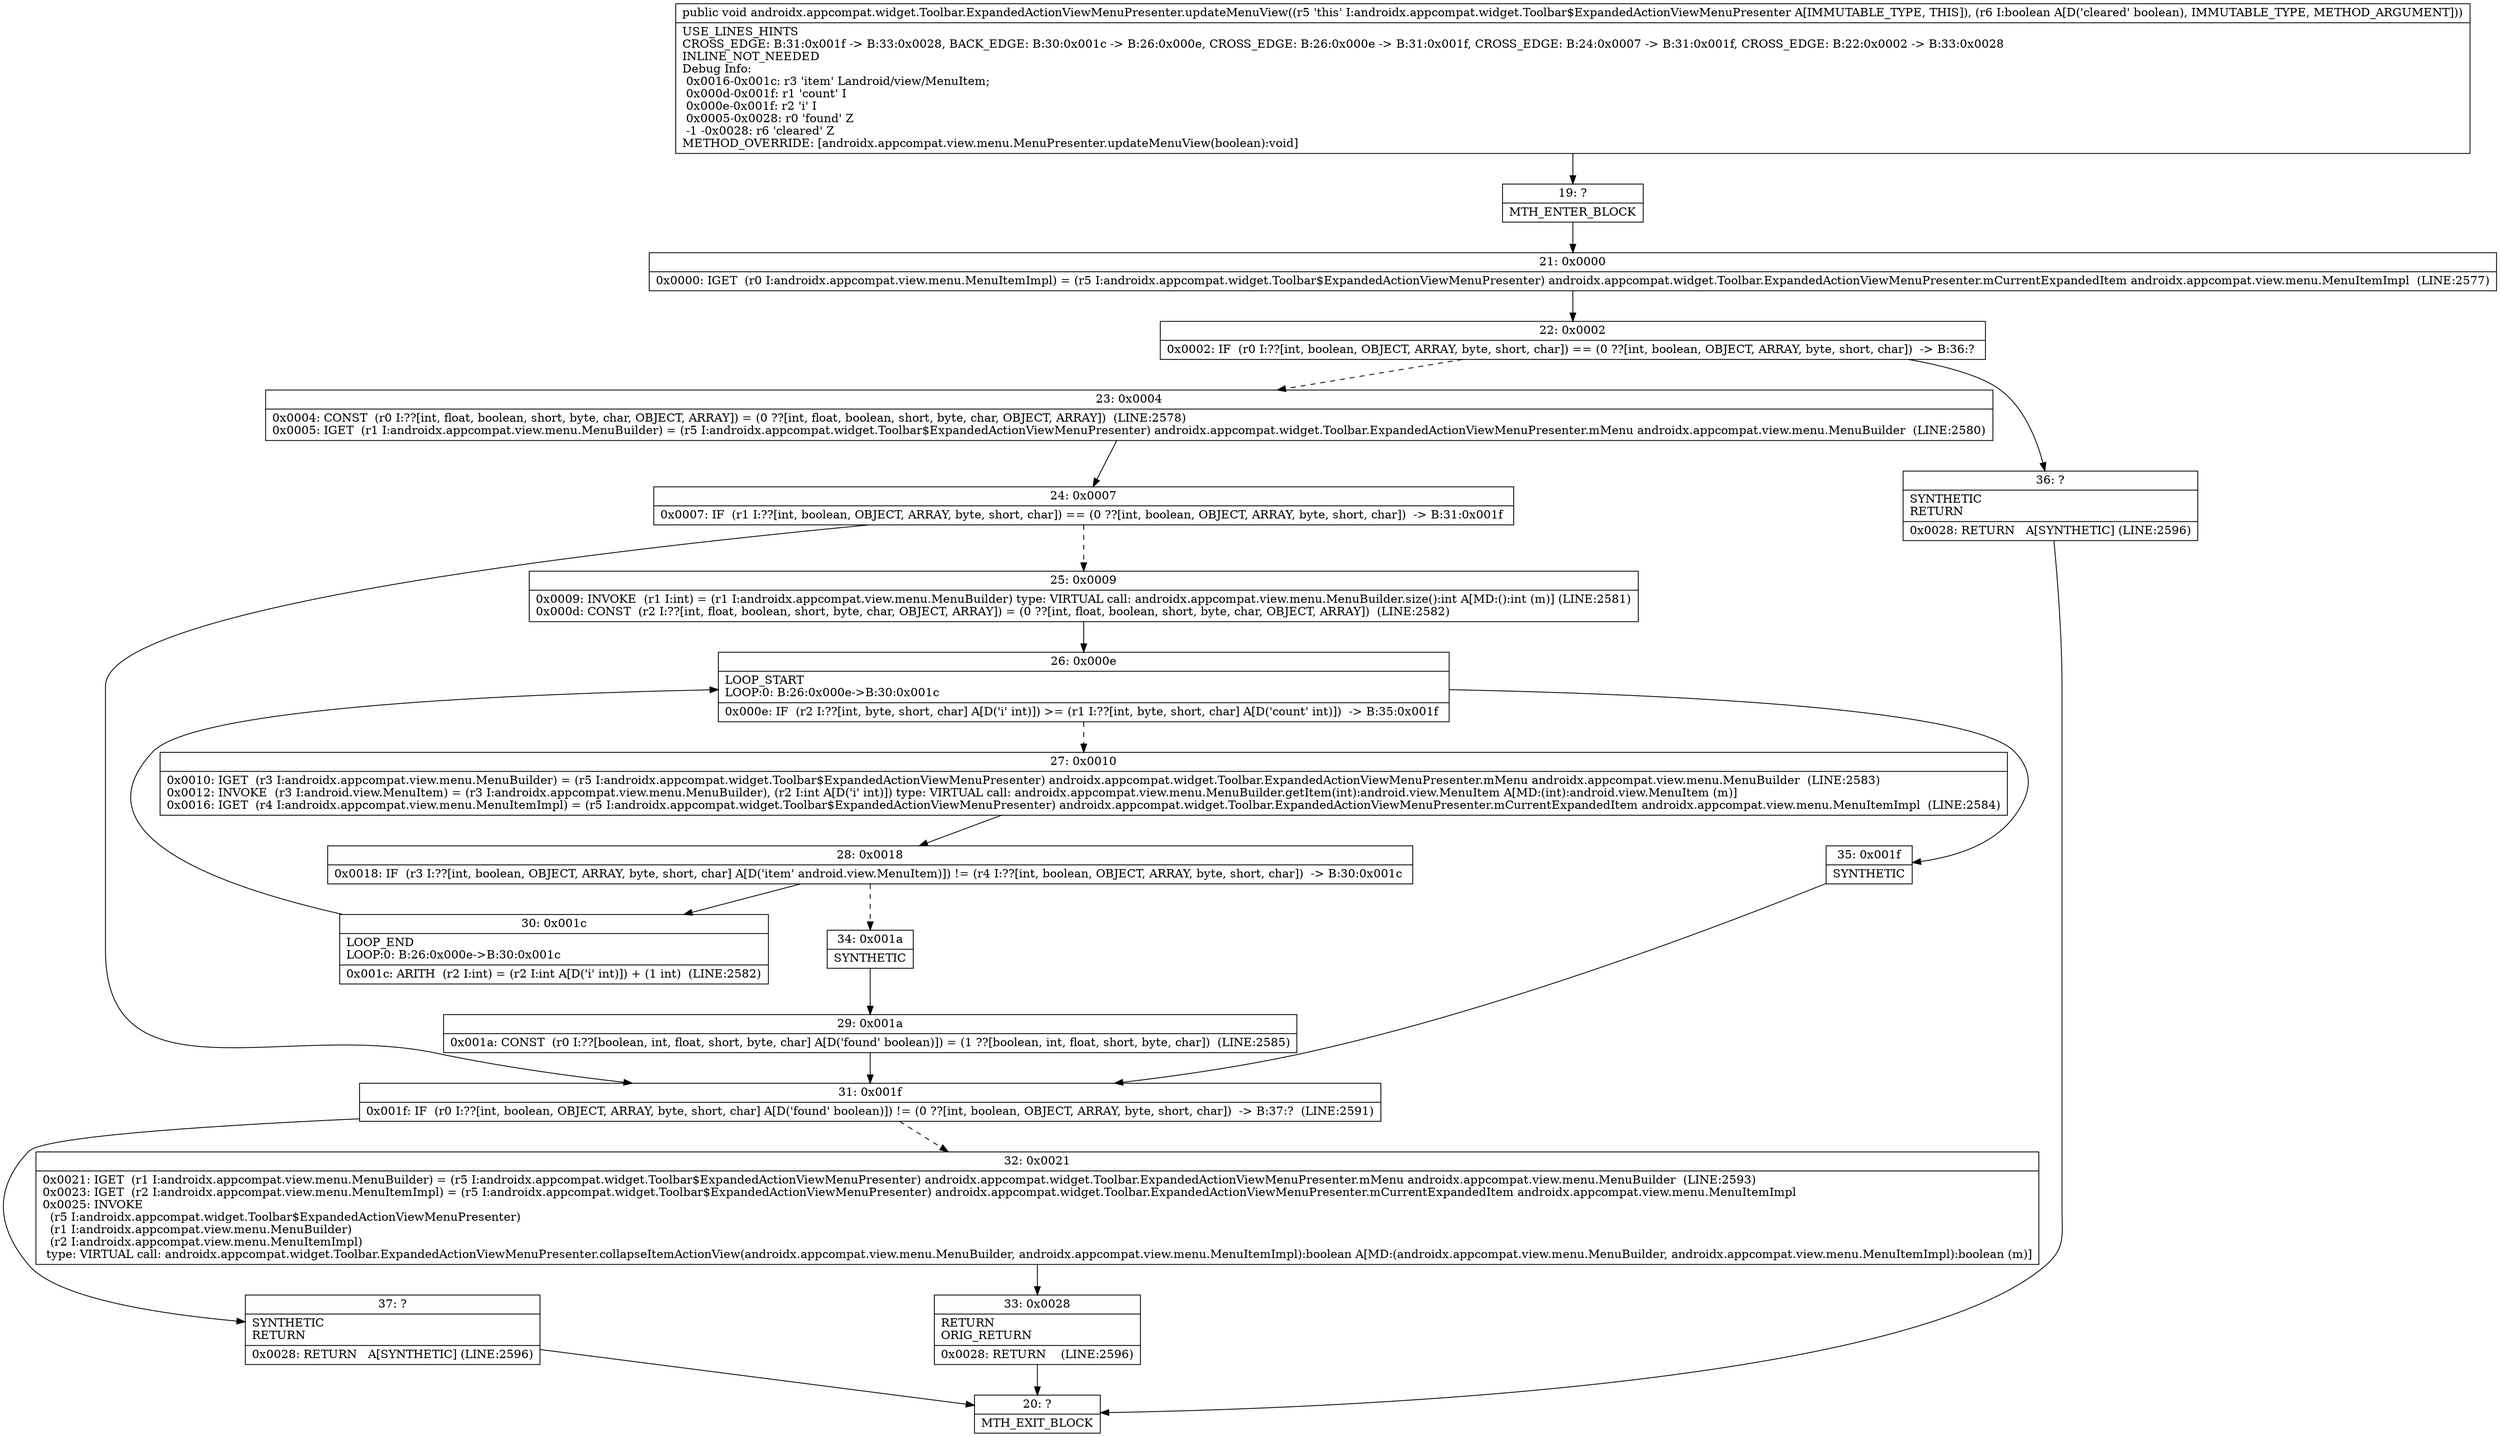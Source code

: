 digraph "CFG forandroidx.appcompat.widget.Toolbar.ExpandedActionViewMenuPresenter.updateMenuView(Z)V" {
Node_19 [shape=record,label="{19\:\ ?|MTH_ENTER_BLOCK\l}"];
Node_21 [shape=record,label="{21\:\ 0x0000|0x0000: IGET  (r0 I:androidx.appcompat.view.menu.MenuItemImpl) = (r5 I:androidx.appcompat.widget.Toolbar$ExpandedActionViewMenuPresenter) androidx.appcompat.widget.Toolbar.ExpandedActionViewMenuPresenter.mCurrentExpandedItem androidx.appcompat.view.menu.MenuItemImpl  (LINE:2577)\l}"];
Node_22 [shape=record,label="{22\:\ 0x0002|0x0002: IF  (r0 I:??[int, boolean, OBJECT, ARRAY, byte, short, char]) == (0 ??[int, boolean, OBJECT, ARRAY, byte, short, char])  \-\> B:36:? \l}"];
Node_23 [shape=record,label="{23\:\ 0x0004|0x0004: CONST  (r0 I:??[int, float, boolean, short, byte, char, OBJECT, ARRAY]) = (0 ??[int, float, boolean, short, byte, char, OBJECT, ARRAY])  (LINE:2578)\l0x0005: IGET  (r1 I:androidx.appcompat.view.menu.MenuBuilder) = (r5 I:androidx.appcompat.widget.Toolbar$ExpandedActionViewMenuPresenter) androidx.appcompat.widget.Toolbar.ExpandedActionViewMenuPresenter.mMenu androidx.appcompat.view.menu.MenuBuilder  (LINE:2580)\l}"];
Node_24 [shape=record,label="{24\:\ 0x0007|0x0007: IF  (r1 I:??[int, boolean, OBJECT, ARRAY, byte, short, char]) == (0 ??[int, boolean, OBJECT, ARRAY, byte, short, char])  \-\> B:31:0x001f \l}"];
Node_25 [shape=record,label="{25\:\ 0x0009|0x0009: INVOKE  (r1 I:int) = (r1 I:androidx.appcompat.view.menu.MenuBuilder) type: VIRTUAL call: androidx.appcompat.view.menu.MenuBuilder.size():int A[MD:():int (m)] (LINE:2581)\l0x000d: CONST  (r2 I:??[int, float, boolean, short, byte, char, OBJECT, ARRAY]) = (0 ??[int, float, boolean, short, byte, char, OBJECT, ARRAY])  (LINE:2582)\l}"];
Node_26 [shape=record,label="{26\:\ 0x000e|LOOP_START\lLOOP:0: B:26:0x000e\-\>B:30:0x001c\l|0x000e: IF  (r2 I:??[int, byte, short, char] A[D('i' int)]) \>= (r1 I:??[int, byte, short, char] A[D('count' int)])  \-\> B:35:0x001f \l}"];
Node_27 [shape=record,label="{27\:\ 0x0010|0x0010: IGET  (r3 I:androidx.appcompat.view.menu.MenuBuilder) = (r5 I:androidx.appcompat.widget.Toolbar$ExpandedActionViewMenuPresenter) androidx.appcompat.widget.Toolbar.ExpandedActionViewMenuPresenter.mMenu androidx.appcompat.view.menu.MenuBuilder  (LINE:2583)\l0x0012: INVOKE  (r3 I:android.view.MenuItem) = (r3 I:androidx.appcompat.view.menu.MenuBuilder), (r2 I:int A[D('i' int)]) type: VIRTUAL call: androidx.appcompat.view.menu.MenuBuilder.getItem(int):android.view.MenuItem A[MD:(int):android.view.MenuItem (m)]\l0x0016: IGET  (r4 I:androidx.appcompat.view.menu.MenuItemImpl) = (r5 I:androidx.appcompat.widget.Toolbar$ExpandedActionViewMenuPresenter) androidx.appcompat.widget.Toolbar.ExpandedActionViewMenuPresenter.mCurrentExpandedItem androidx.appcompat.view.menu.MenuItemImpl  (LINE:2584)\l}"];
Node_28 [shape=record,label="{28\:\ 0x0018|0x0018: IF  (r3 I:??[int, boolean, OBJECT, ARRAY, byte, short, char] A[D('item' android.view.MenuItem)]) != (r4 I:??[int, boolean, OBJECT, ARRAY, byte, short, char])  \-\> B:30:0x001c \l}"];
Node_30 [shape=record,label="{30\:\ 0x001c|LOOP_END\lLOOP:0: B:26:0x000e\-\>B:30:0x001c\l|0x001c: ARITH  (r2 I:int) = (r2 I:int A[D('i' int)]) + (1 int)  (LINE:2582)\l}"];
Node_34 [shape=record,label="{34\:\ 0x001a|SYNTHETIC\l}"];
Node_29 [shape=record,label="{29\:\ 0x001a|0x001a: CONST  (r0 I:??[boolean, int, float, short, byte, char] A[D('found' boolean)]) = (1 ??[boolean, int, float, short, byte, char])  (LINE:2585)\l}"];
Node_35 [shape=record,label="{35\:\ 0x001f|SYNTHETIC\l}"];
Node_31 [shape=record,label="{31\:\ 0x001f|0x001f: IF  (r0 I:??[int, boolean, OBJECT, ARRAY, byte, short, char] A[D('found' boolean)]) != (0 ??[int, boolean, OBJECT, ARRAY, byte, short, char])  \-\> B:37:?  (LINE:2591)\l}"];
Node_32 [shape=record,label="{32\:\ 0x0021|0x0021: IGET  (r1 I:androidx.appcompat.view.menu.MenuBuilder) = (r5 I:androidx.appcompat.widget.Toolbar$ExpandedActionViewMenuPresenter) androidx.appcompat.widget.Toolbar.ExpandedActionViewMenuPresenter.mMenu androidx.appcompat.view.menu.MenuBuilder  (LINE:2593)\l0x0023: IGET  (r2 I:androidx.appcompat.view.menu.MenuItemImpl) = (r5 I:androidx.appcompat.widget.Toolbar$ExpandedActionViewMenuPresenter) androidx.appcompat.widget.Toolbar.ExpandedActionViewMenuPresenter.mCurrentExpandedItem androidx.appcompat.view.menu.MenuItemImpl \l0x0025: INVOKE  \l  (r5 I:androidx.appcompat.widget.Toolbar$ExpandedActionViewMenuPresenter)\l  (r1 I:androidx.appcompat.view.menu.MenuBuilder)\l  (r2 I:androidx.appcompat.view.menu.MenuItemImpl)\l type: VIRTUAL call: androidx.appcompat.widget.Toolbar.ExpandedActionViewMenuPresenter.collapseItemActionView(androidx.appcompat.view.menu.MenuBuilder, androidx.appcompat.view.menu.MenuItemImpl):boolean A[MD:(androidx.appcompat.view.menu.MenuBuilder, androidx.appcompat.view.menu.MenuItemImpl):boolean (m)]\l}"];
Node_33 [shape=record,label="{33\:\ 0x0028|RETURN\lORIG_RETURN\l|0x0028: RETURN    (LINE:2596)\l}"];
Node_20 [shape=record,label="{20\:\ ?|MTH_EXIT_BLOCK\l}"];
Node_37 [shape=record,label="{37\:\ ?|SYNTHETIC\lRETURN\l|0x0028: RETURN   A[SYNTHETIC] (LINE:2596)\l}"];
Node_36 [shape=record,label="{36\:\ ?|SYNTHETIC\lRETURN\l|0x0028: RETURN   A[SYNTHETIC] (LINE:2596)\l}"];
MethodNode[shape=record,label="{public void androidx.appcompat.widget.Toolbar.ExpandedActionViewMenuPresenter.updateMenuView((r5 'this' I:androidx.appcompat.widget.Toolbar$ExpandedActionViewMenuPresenter A[IMMUTABLE_TYPE, THIS]), (r6 I:boolean A[D('cleared' boolean), IMMUTABLE_TYPE, METHOD_ARGUMENT]))  | USE_LINES_HINTS\lCROSS_EDGE: B:31:0x001f \-\> B:33:0x0028, BACK_EDGE: B:30:0x001c \-\> B:26:0x000e, CROSS_EDGE: B:26:0x000e \-\> B:31:0x001f, CROSS_EDGE: B:24:0x0007 \-\> B:31:0x001f, CROSS_EDGE: B:22:0x0002 \-\> B:33:0x0028\lINLINE_NOT_NEEDED\lDebug Info:\l  0x0016\-0x001c: r3 'item' Landroid\/view\/MenuItem;\l  0x000d\-0x001f: r1 'count' I\l  0x000e\-0x001f: r2 'i' I\l  0x0005\-0x0028: r0 'found' Z\l  \-1 \-0x0028: r6 'cleared' Z\lMETHOD_OVERRIDE: [androidx.appcompat.view.menu.MenuPresenter.updateMenuView(boolean):void]\l}"];
MethodNode -> Node_19;Node_19 -> Node_21;
Node_21 -> Node_22;
Node_22 -> Node_23[style=dashed];
Node_22 -> Node_36;
Node_23 -> Node_24;
Node_24 -> Node_25[style=dashed];
Node_24 -> Node_31;
Node_25 -> Node_26;
Node_26 -> Node_27[style=dashed];
Node_26 -> Node_35;
Node_27 -> Node_28;
Node_28 -> Node_30;
Node_28 -> Node_34[style=dashed];
Node_30 -> Node_26;
Node_34 -> Node_29;
Node_29 -> Node_31;
Node_35 -> Node_31;
Node_31 -> Node_32[style=dashed];
Node_31 -> Node_37;
Node_32 -> Node_33;
Node_33 -> Node_20;
Node_37 -> Node_20;
Node_36 -> Node_20;
}

